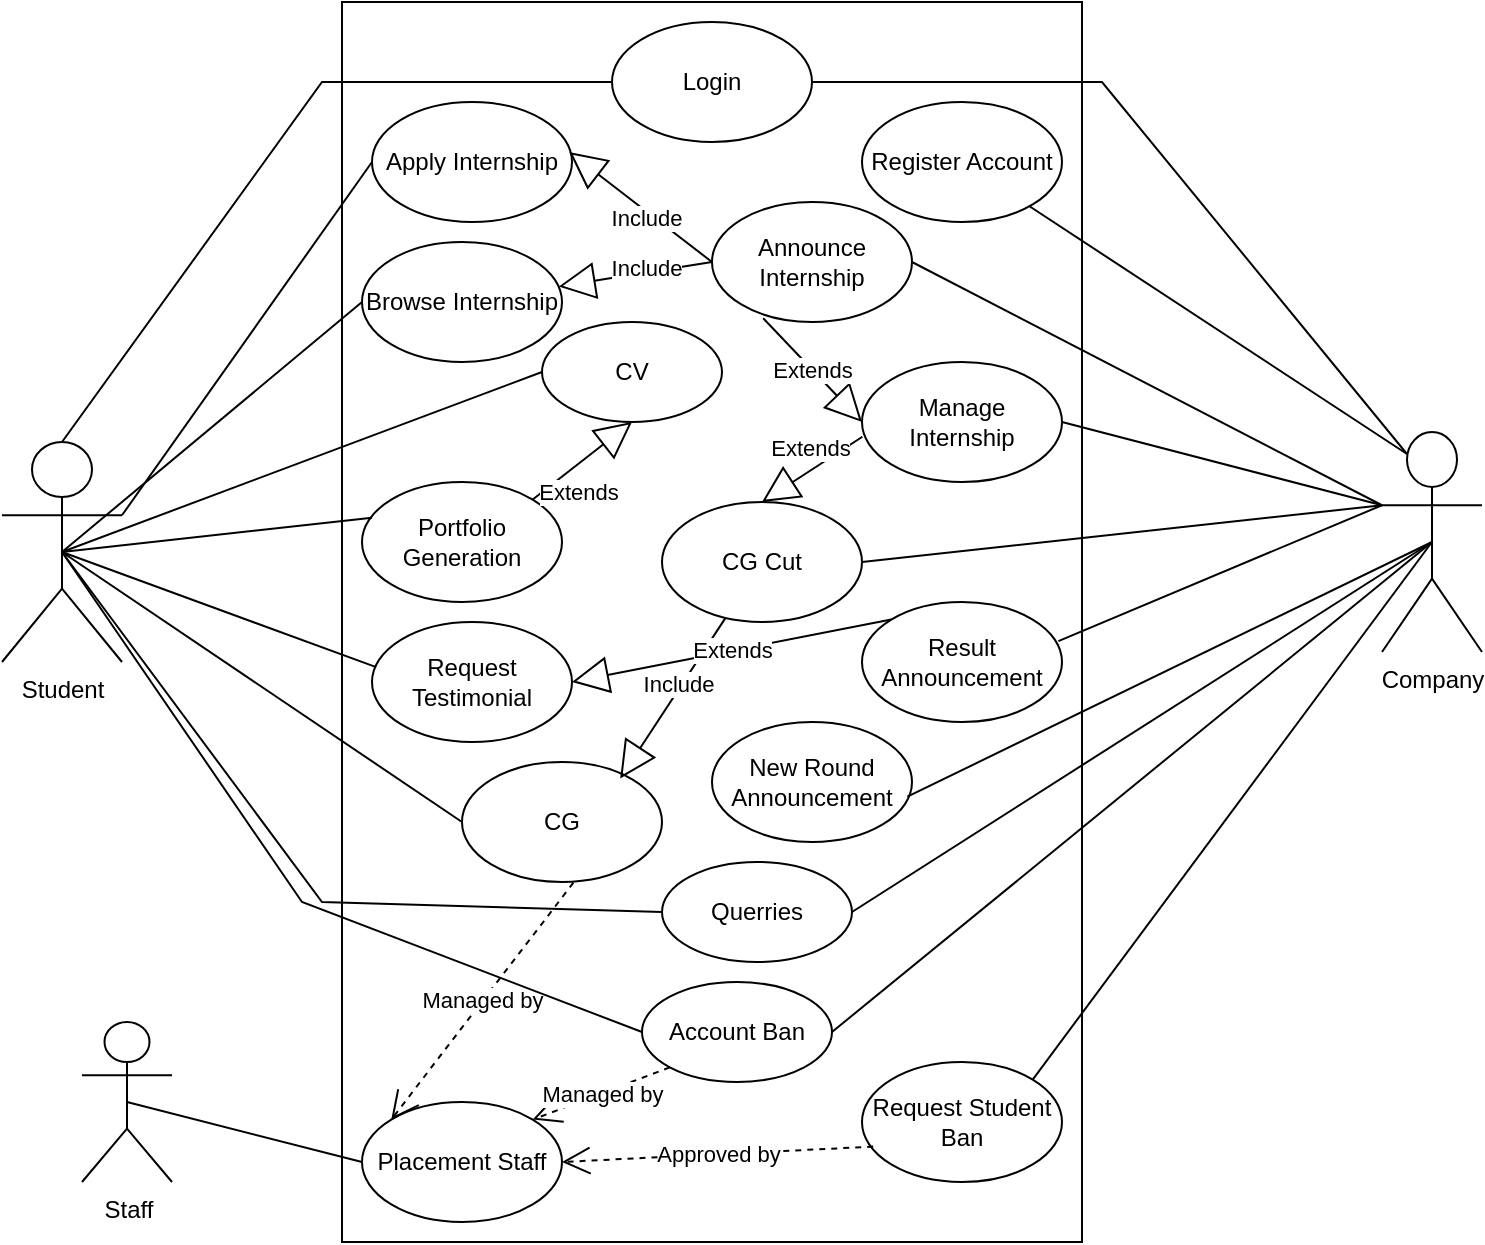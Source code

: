 <mxfile version="21.6.5" type="device">
  <diagram name="Page-1" id="r9nEY2Yy7e56UqKPWLLR">
    <mxGraphModel dx="1318" dy="673" grid="1" gridSize="10" guides="1" tooltips="1" connect="1" arrows="1" fold="1" page="1" pageScale="1" pageWidth="850" pageHeight="1100" math="0" shadow="0">
      <root>
        <mxCell id="0" />
        <mxCell id="1" parent="0" />
        <mxCell id="-XwaJixAXSmG_WCZRdY7-1" value="" style="rounded=0;whiteSpace=wrap;html=1;" parent="1" vertex="1">
          <mxGeometry x="180" width="370" height="620" as="geometry" />
        </mxCell>
        <mxCell id="-XwaJixAXSmG_WCZRdY7-4" value="Apply Internship" style="ellipse;whiteSpace=wrap;html=1;" parent="1" vertex="1">
          <mxGeometry x="195" y="50" width="100" height="60" as="geometry" />
        </mxCell>
        <mxCell id="-XwaJixAXSmG_WCZRdY7-5" value="Request Testimonial" style="ellipse;whiteSpace=wrap;html=1;" parent="1" vertex="1">
          <mxGeometry x="195" y="310" width="100" height="60" as="geometry" />
        </mxCell>
        <mxCell id="-XwaJixAXSmG_WCZRdY7-6" value="CV" style="ellipse;whiteSpace=wrap;html=1;" parent="1" vertex="1">
          <mxGeometry x="280" y="160" width="90" height="50" as="geometry" />
        </mxCell>
        <mxCell id="-XwaJixAXSmG_WCZRdY7-7" value="Portfolio Generation" style="ellipse;whiteSpace=wrap;html=1;" parent="1" vertex="1">
          <mxGeometry x="190" y="240" width="100" height="60" as="geometry" />
        </mxCell>
        <mxCell id="-XwaJixAXSmG_WCZRdY7-8" value="Browse Internship" style="ellipse;whiteSpace=wrap;html=1;" parent="1" vertex="1">
          <mxGeometry x="190" y="120" width="100" height="60" as="geometry" />
        </mxCell>
        <mxCell id="-XwaJixAXSmG_WCZRdY7-9" value="Student" style="shape=umlActor;verticalLabelPosition=bottom;verticalAlign=top;html=1;outlineConnect=0;" parent="1" vertex="1">
          <mxGeometry x="10" y="220" width="60" height="110" as="geometry" />
        </mxCell>
        <mxCell id="-XwaJixAXSmG_WCZRdY7-10" value="" style="endArrow=none;html=1;rounded=0;exitX=1;exitY=0.333;exitDx=0;exitDy=0;exitPerimeter=0;entryX=0;entryY=0.5;entryDx=0;entryDy=0;" parent="1" source="-XwaJixAXSmG_WCZRdY7-9" target="-XwaJixAXSmG_WCZRdY7-4" edge="1">
          <mxGeometry width="50" height="50" relative="1" as="geometry">
            <mxPoint x="90" y="160" as="sourcePoint" />
            <mxPoint x="180" y="270" as="targetPoint" />
          </mxGeometry>
        </mxCell>
        <mxCell id="-XwaJixAXSmG_WCZRdY7-11" value="" style="endArrow=none;html=1;rounded=0;entryX=0;entryY=0.5;entryDx=0;entryDy=0;exitX=0.5;exitY=0.5;exitDx=0;exitDy=0;exitPerimeter=0;" parent="1" source="-XwaJixAXSmG_WCZRdY7-9" target="-XwaJixAXSmG_WCZRdY7-8" edge="1">
          <mxGeometry width="50" height="50" relative="1" as="geometry">
            <mxPoint x="90" y="170" as="sourcePoint" />
            <mxPoint x="210" y="100" as="targetPoint" />
          </mxGeometry>
        </mxCell>
        <mxCell id="-XwaJixAXSmG_WCZRdY7-12" value="" style="endArrow=none;html=1;rounded=0;entryX=0;entryY=0.5;entryDx=0;entryDy=0;exitX=0.5;exitY=0.5;exitDx=0;exitDy=0;exitPerimeter=0;" parent="1" source="-XwaJixAXSmG_WCZRdY7-9" target="-XwaJixAXSmG_WCZRdY7-6" edge="1">
          <mxGeometry width="50" height="50" relative="1" as="geometry">
            <mxPoint x="75" y="180" as="sourcePoint" />
            <mxPoint x="210" y="170" as="targetPoint" />
          </mxGeometry>
        </mxCell>
        <mxCell id="-XwaJixAXSmG_WCZRdY7-13" value="" style="endArrow=none;html=1;rounded=0;exitX=0.5;exitY=0.5;exitDx=0;exitDy=0;exitPerimeter=0;entryX=0.05;entryY=0.297;entryDx=0;entryDy=0;entryPerimeter=0;" parent="1" source="-XwaJixAXSmG_WCZRdY7-9" target="-XwaJixAXSmG_WCZRdY7-7" edge="1">
          <mxGeometry width="50" height="50" relative="1" as="geometry">
            <mxPoint x="75" y="180" as="sourcePoint" />
            <mxPoint x="210" y="240" as="targetPoint" />
          </mxGeometry>
        </mxCell>
        <mxCell id="-XwaJixAXSmG_WCZRdY7-14" value="" style="endArrow=none;html=1;rounded=0;entryX=0.021;entryY=0.376;entryDx=0;entryDy=0;entryPerimeter=0;exitX=0.5;exitY=0.5;exitDx=0;exitDy=0;exitPerimeter=0;" parent="1" source="-XwaJixAXSmG_WCZRdY7-9" target="-XwaJixAXSmG_WCZRdY7-5" edge="1">
          <mxGeometry width="50" height="50" relative="1" as="geometry">
            <mxPoint x="75" y="180" as="sourcePoint" />
            <mxPoint x="215" y="298" as="targetPoint" />
          </mxGeometry>
        </mxCell>
        <mxCell id="-XwaJixAXSmG_WCZRdY7-16" value="Register Account" style="ellipse;whiteSpace=wrap;html=1;" parent="1" vertex="1">
          <mxGeometry x="440" y="50" width="100" height="60" as="geometry" />
        </mxCell>
        <mxCell id="-XwaJixAXSmG_WCZRdY7-17" value="Announce Internship" style="ellipse;whiteSpace=wrap;html=1;" parent="1" vertex="1">
          <mxGeometry x="365" y="100" width="100" height="60" as="geometry" />
        </mxCell>
        <mxCell id="-XwaJixAXSmG_WCZRdY7-18" value="Manage Internship" style="ellipse;whiteSpace=wrap;html=1;" parent="1" vertex="1">
          <mxGeometry x="440" y="180" width="100" height="60" as="geometry" />
        </mxCell>
        <mxCell id="-XwaJixAXSmG_WCZRdY7-19" value="CG Cut" style="ellipse;whiteSpace=wrap;html=1;" parent="1" vertex="1">
          <mxGeometry x="340" y="250" width="100" height="60" as="geometry" />
        </mxCell>
        <mxCell id="-XwaJixAXSmG_WCZRdY7-20" value="Result Announcement" style="ellipse;whiteSpace=wrap;html=1;" parent="1" vertex="1">
          <mxGeometry x="440" y="300" width="100" height="60" as="geometry" />
        </mxCell>
        <mxCell id="-XwaJixAXSmG_WCZRdY7-21" value="New Round Announcement" style="ellipse;whiteSpace=wrap;html=1;" parent="1" vertex="1">
          <mxGeometry x="365" y="360" width="100" height="60" as="geometry" />
        </mxCell>
        <mxCell id="-XwaJixAXSmG_WCZRdY7-22" value="Request Student Ban" style="ellipse;whiteSpace=wrap;html=1;" parent="1" vertex="1">
          <mxGeometry x="440" y="530" width="100" height="60" as="geometry" />
        </mxCell>
        <mxCell id="-XwaJixAXSmG_WCZRdY7-24" value="Company" style="shape=umlActor;verticalLabelPosition=bottom;verticalAlign=top;html=1;outlineConnect=0;" parent="1" vertex="1">
          <mxGeometry x="700" y="215" width="50" height="110" as="geometry" />
        </mxCell>
        <mxCell id="-XwaJixAXSmG_WCZRdY7-27" value="" style="endArrow=none;html=1;rounded=0;entryX=0.25;entryY=0.1;entryDx=0;entryDy=0;entryPerimeter=0;" parent="1" source="-XwaJixAXSmG_WCZRdY7-16" target="-XwaJixAXSmG_WCZRdY7-24" edge="1">
          <mxGeometry width="50" height="50" relative="1" as="geometry">
            <mxPoint x="570" y="210" as="sourcePoint" />
            <mxPoint x="670" y="260" as="targetPoint" />
          </mxGeometry>
        </mxCell>
        <mxCell id="-XwaJixAXSmG_WCZRdY7-28" value="" style="endArrow=none;html=1;rounded=0;exitX=1;exitY=0.5;exitDx=0;exitDy=0;entryX=0;entryY=0.333;entryDx=0;entryDy=0;entryPerimeter=0;" parent="1" source="-XwaJixAXSmG_WCZRdY7-17" target="-XwaJixAXSmG_WCZRdY7-24" edge="1">
          <mxGeometry width="50" height="50" relative="1" as="geometry">
            <mxPoint x="532" y="82" as="sourcePoint" />
            <mxPoint x="688" y="266" as="targetPoint" />
          </mxGeometry>
        </mxCell>
        <mxCell id="-XwaJixAXSmG_WCZRdY7-29" value="" style="endArrow=none;html=1;rounded=0;exitX=1;exitY=0.5;exitDx=0;exitDy=0;entryX=0;entryY=0.333;entryDx=0;entryDy=0;entryPerimeter=0;" parent="1" source="-XwaJixAXSmG_WCZRdY7-18" target="-XwaJixAXSmG_WCZRdY7-24" edge="1">
          <mxGeometry width="50" height="50" relative="1" as="geometry">
            <mxPoint x="460" y="160" as="sourcePoint" />
            <mxPoint x="680" y="280" as="targetPoint" />
          </mxGeometry>
        </mxCell>
        <mxCell id="-XwaJixAXSmG_WCZRdY7-30" value="" style="endArrow=none;html=1;rounded=0;exitX=1;exitY=0.5;exitDx=0;exitDy=0;entryX=0;entryY=0.333;entryDx=0;entryDy=0;entryPerimeter=0;" parent="1" source="-XwaJixAXSmG_WCZRdY7-19" target="-XwaJixAXSmG_WCZRdY7-24" edge="1">
          <mxGeometry width="50" height="50" relative="1" as="geometry">
            <mxPoint x="535" y="230" as="sourcePoint" />
            <mxPoint x="680" y="280" as="targetPoint" />
          </mxGeometry>
        </mxCell>
        <mxCell id="-XwaJixAXSmG_WCZRdY7-31" value="" style="endArrow=none;html=1;rounded=0;exitX=0.982;exitY=0.326;exitDx=0;exitDy=0;entryX=0;entryY=0.333;entryDx=0;entryDy=0;entryPerimeter=0;exitPerimeter=0;" parent="1" source="-XwaJixAXSmG_WCZRdY7-20" target="-XwaJixAXSmG_WCZRdY7-24" edge="1">
          <mxGeometry width="50" height="50" relative="1" as="geometry">
            <mxPoint x="460" y="310" as="sourcePoint" />
            <mxPoint x="680" y="280" as="targetPoint" />
          </mxGeometry>
        </mxCell>
        <mxCell id="-XwaJixAXSmG_WCZRdY7-32" value="" style="endArrow=none;html=1;rounded=0;exitX=0.977;exitY=0.622;exitDx=0;exitDy=0;entryX=0.5;entryY=0.5;entryDx=0;entryDy=0;entryPerimeter=0;exitPerimeter=0;" parent="1" source="-XwaJixAXSmG_WCZRdY7-21" target="-XwaJixAXSmG_WCZRdY7-24" edge="1">
          <mxGeometry width="50" height="50" relative="1" as="geometry">
            <mxPoint x="533" y="370" as="sourcePoint" />
            <mxPoint x="680" y="280" as="targetPoint" />
          </mxGeometry>
        </mxCell>
        <mxCell id="-XwaJixAXSmG_WCZRdY7-33" value="" style="endArrow=none;html=1;rounded=0;exitX=1;exitY=0;exitDx=0;exitDy=0;entryX=0.5;entryY=0.5;entryDx=0;entryDy=0;entryPerimeter=0;" parent="1" source="-XwaJixAXSmG_WCZRdY7-22" target="-XwaJixAXSmG_WCZRdY7-24" edge="1">
          <mxGeometry width="50" height="50" relative="1" as="geometry">
            <mxPoint x="458" y="457" as="sourcePoint" />
            <mxPoint x="680" y="280" as="targetPoint" />
          </mxGeometry>
        </mxCell>
        <mxCell id="-XwaJixAXSmG_WCZRdY7-34" value="Include" style="endArrow=block;endSize=16;endFill=0;html=1;rounded=0;exitX=0;exitY=0.5;exitDx=0;exitDy=0;" parent="1" source="-XwaJixAXSmG_WCZRdY7-17" target="-XwaJixAXSmG_WCZRdY7-8" edge="1">
          <mxGeometry x="-0.154" y="-2" width="160" relative="1" as="geometry">
            <mxPoint x="270" y="340" as="sourcePoint" />
            <mxPoint x="430" y="340" as="targetPoint" />
            <mxPoint as="offset" />
          </mxGeometry>
        </mxCell>
        <mxCell id="-XwaJixAXSmG_WCZRdY7-35" value="Include" style="endArrow=block;endSize=16;endFill=0;html=1;rounded=0;exitX=0;exitY=0.5;exitDx=0;exitDy=0;entryX=0.987;entryY=0.418;entryDx=0;entryDy=0;entryPerimeter=0;" parent="1" source="-XwaJixAXSmG_WCZRdY7-17" target="-XwaJixAXSmG_WCZRdY7-4" edge="1">
          <mxGeometry x="-0.127" y="3" width="160" relative="1" as="geometry">
            <mxPoint x="410" y="77" as="sourcePoint" />
            <mxPoint x="340" y="83" as="targetPoint" />
            <mxPoint as="offset" />
          </mxGeometry>
        </mxCell>
        <mxCell id="-XwaJixAXSmG_WCZRdY7-36" value="Extends" style="endArrow=block;endSize=16;endFill=0;html=1;rounded=0;exitX=0.256;exitY=0.969;exitDx=0;exitDy=0;exitPerimeter=0;entryX=0;entryY=0.5;entryDx=0;entryDy=0;" parent="1" source="-XwaJixAXSmG_WCZRdY7-17" target="-XwaJixAXSmG_WCZRdY7-18" edge="1">
          <mxGeometry width="160" relative="1" as="geometry">
            <mxPoint x="350" y="250" as="sourcePoint" />
            <mxPoint x="510" y="250" as="targetPoint" />
          </mxGeometry>
        </mxCell>
        <mxCell id="-XwaJixAXSmG_WCZRdY7-37" value="Extends" style="endArrow=block;endSize=16;endFill=0;html=1;rounded=0;entryX=0.5;entryY=0;entryDx=0;entryDy=0;exitX=0.002;exitY=0.623;exitDx=0;exitDy=0;exitPerimeter=0;" parent="1" source="-XwaJixAXSmG_WCZRdY7-18" target="-XwaJixAXSmG_WCZRdY7-19" edge="1">
          <mxGeometry x="-0.159" y="-9" width="160" relative="1" as="geometry">
            <mxPoint x="406" y="188" as="sourcePoint" />
            <mxPoint x="430" y="240" as="targetPoint" />
            <mxPoint as="offset" />
          </mxGeometry>
        </mxCell>
        <mxCell id="-XwaJixAXSmG_WCZRdY7-38" value="CG" style="ellipse;whiteSpace=wrap;html=1;" parent="1" vertex="1">
          <mxGeometry x="240" y="380" width="100" height="60" as="geometry" />
        </mxCell>
        <mxCell id="-XwaJixAXSmG_WCZRdY7-39" value="" style="endArrow=none;html=1;rounded=0;entryX=0;entryY=0.5;entryDx=0;entryDy=0;exitX=0.5;exitY=0.5;exitDx=0;exitDy=0;exitPerimeter=0;" parent="1" source="-XwaJixAXSmG_WCZRdY7-9" target="-XwaJixAXSmG_WCZRdY7-38" edge="1">
          <mxGeometry width="50" height="50" relative="1" as="geometry">
            <mxPoint x="45" y="210" as="sourcePoint" />
            <mxPoint x="212" y="383" as="targetPoint" />
          </mxGeometry>
        </mxCell>
        <mxCell id="-XwaJixAXSmG_WCZRdY7-40" value="Staff" style="shape=umlActor;verticalLabelPosition=bottom;verticalAlign=top;html=1;" parent="1" vertex="1">
          <mxGeometry x="50" y="510" width="45" height="80" as="geometry" />
        </mxCell>
        <mxCell id="-XwaJixAXSmG_WCZRdY7-41" value="Include" style="endArrow=block;endSize=16;endFill=0;html=1;rounded=0;entryX=0.791;entryY=0.138;entryDx=0;entryDy=0;entryPerimeter=0;" parent="1" source="-XwaJixAXSmG_WCZRdY7-19" target="-XwaJixAXSmG_WCZRdY7-38" edge="1">
          <mxGeometry x="-0.154" y="-2" width="160" relative="1" as="geometry">
            <mxPoint x="380" y="400" as="sourcePoint" />
            <mxPoint x="310" y="406" as="targetPoint" />
            <mxPoint as="offset" />
          </mxGeometry>
        </mxCell>
        <mxCell id="-XwaJixAXSmG_WCZRdY7-42" value="Extends" style="endArrow=block;endSize=16;endFill=0;html=1;rounded=0;exitX=0;exitY=0;exitDx=0;exitDy=0;entryX=1;entryY=0.5;entryDx=0;entryDy=0;" parent="1" source="-XwaJixAXSmG_WCZRdY7-20" target="-XwaJixAXSmG_WCZRdY7-5" edge="1">
          <mxGeometry width="160" relative="1" as="geometry">
            <mxPoint x="330" y="290" as="sourcePoint" />
            <mxPoint x="490" y="290" as="targetPoint" />
          </mxGeometry>
        </mxCell>
        <mxCell id="-XwaJixAXSmG_WCZRdY7-44" value="Placement Staff" style="ellipse;whiteSpace=wrap;html=1;" parent="1" vertex="1">
          <mxGeometry x="190" y="550" width="100" height="60" as="geometry" />
        </mxCell>
        <mxCell id="-XwaJixAXSmG_WCZRdY7-45" value="" style="endArrow=none;html=1;rounded=0;entryX=0.5;entryY=0.5;entryDx=0;entryDy=0;entryPerimeter=0;exitX=0;exitY=0.5;exitDx=0;exitDy=0;" parent="1" source="-XwaJixAXSmG_WCZRdY7-44" target="-XwaJixAXSmG_WCZRdY7-40" edge="1">
          <mxGeometry width="50" height="50" relative="1" as="geometry">
            <mxPoint x="270" y="670" as="sourcePoint" />
            <mxPoint x="320" y="620" as="targetPoint" />
          </mxGeometry>
        </mxCell>
        <mxCell id="-XwaJixAXSmG_WCZRdY7-47" value="Managed by" style="endArrow=open;endSize=12;dashed=1;html=1;rounded=0;entryX=0;entryY=0;entryDx=0;entryDy=0;exitX=0.557;exitY=1.006;exitDx=0;exitDy=0;exitPerimeter=0;" parent="1" source="-XwaJixAXSmG_WCZRdY7-38" target="-XwaJixAXSmG_WCZRdY7-44" edge="1">
          <mxGeometry width="160" relative="1" as="geometry">
            <mxPoint x="320" y="510" as="sourcePoint" />
            <mxPoint x="480" y="510" as="targetPoint" />
          </mxGeometry>
        </mxCell>
        <mxCell id="-XwaJixAXSmG_WCZRdY7-48" value="Approved by" style="endArrow=open;endSize=12;dashed=1;html=1;rounded=0;entryX=1;entryY=0.5;entryDx=0;entryDy=0;exitX=0.056;exitY=0.705;exitDx=0;exitDy=0;exitPerimeter=0;" parent="1" source="-XwaJixAXSmG_WCZRdY7-22" target="-XwaJixAXSmG_WCZRdY7-44" edge="1">
          <mxGeometry width="160" relative="1" as="geometry">
            <mxPoint x="266" y="490" as="sourcePoint" />
            <mxPoint x="285" y="539" as="targetPoint" />
          </mxGeometry>
        </mxCell>
        <mxCell id="-XwaJixAXSmG_WCZRdY7-49" value="Extends" style="endArrow=block;endSize=16;endFill=0;html=1;rounded=0;exitX=1;exitY=0;exitDx=0;exitDy=0;entryX=0.5;entryY=1;entryDx=0;entryDy=0;" parent="1" source="-XwaJixAXSmG_WCZRdY7-7" target="-XwaJixAXSmG_WCZRdY7-6" edge="1">
          <mxGeometry x="-0.366" y="-11" width="160" relative="1" as="geometry">
            <mxPoint x="406" y="188" as="sourcePoint" />
            <mxPoint x="430" y="240" as="targetPoint" />
            <mxPoint as="offset" />
          </mxGeometry>
        </mxCell>
        <mxCell id="-XwaJixAXSmG_WCZRdY7-50" value="Account Ban" style="ellipse;whiteSpace=wrap;html=1;" parent="1" vertex="1">
          <mxGeometry x="330" y="490" width="95" height="50" as="geometry" />
        </mxCell>
        <mxCell id="-XwaJixAXSmG_WCZRdY7-51" value="Querries" style="ellipse;whiteSpace=wrap;html=1;" parent="1" vertex="1">
          <mxGeometry x="340" y="430" width="95" height="50" as="geometry" />
        </mxCell>
        <mxCell id="-XwaJixAXSmG_WCZRdY7-53" value="" style="endArrow=none;html=1;rounded=0;exitX=1;exitY=0.5;exitDx=0;exitDy=0;entryX=0.5;entryY=0.5;entryDx=0;entryDy=0;entryPerimeter=0;" parent="1" source="-XwaJixAXSmG_WCZRdY7-51" target="-XwaJixAXSmG_WCZRdY7-24" edge="1">
          <mxGeometry width="50" height="50" relative="1" as="geometry">
            <mxPoint x="535" y="519" as="sourcePoint" />
            <mxPoint x="695" y="290" as="targetPoint" />
          </mxGeometry>
        </mxCell>
        <mxCell id="-XwaJixAXSmG_WCZRdY7-54" value="" style="endArrow=none;html=1;rounded=0;entryX=0;entryY=0.5;entryDx=0;entryDy=0;exitX=0.5;exitY=0.5;exitDx=0;exitDy=0;exitPerimeter=0;" parent="1" source="-XwaJixAXSmG_WCZRdY7-9" target="-XwaJixAXSmG_WCZRdY7-51" edge="1">
          <mxGeometry width="50" height="50" relative="1" as="geometry">
            <mxPoint x="45" y="270" as="sourcePoint" />
            <mxPoint x="230" y="460" as="targetPoint" />
            <Array as="points">
              <mxPoint x="170" y="450" />
            </Array>
          </mxGeometry>
        </mxCell>
        <mxCell id="-XwaJixAXSmG_WCZRdY7-55" value="" style="endArrow=none;html=1;rounded=0;exitX=1;exitY=0.5;exitDx=0;exitDy=0;entryX=0.5;entryY=0.5;entryDx=0;entryDy=0;entryPerimeter=0;" parent="1" source="-XwaJixAXSmG_WCZRdY7-50" target="-XwaJixAXSmG_WCZRdY7-24" edge="1">
          <mxGeometry width="50" height="50" relative="1" as="geometry">
            <mxPoint x="445" y="465" as="sourcePoint" />
            <mxPoint x="695" y="290" as="targetPoint" />
          </mxGeometry>
        </mxCell>
        <mxCell id="-XwaJixAXSmG_WCZRdY7-56" value="" style="endArrow=none;html=1;rounded=0;entryX=0;entryY=0.5;entryDx=0;entryDy=0;exitX=0.5;exitY=0.5;exitDx=0;exitDy=0;exitPerimeter=0;" parent="1" source="-XwaJixAXSmG_WCZRdY7-9" target="-XwaJixAXSmG_WCZRdY7-50" edge="1">
          <mxGeometry width="50" height="50" relative="1" as="geometry">
            <mxPoint x="45" y="270" as="sourcePoint" />
            <mxPoint x="350" y="465" as="targetPoint" />
            <Array as="points">
              <mxPoint x="160" y="450" />
            </Array>
          </mxGeometry>
        </mxCell>
        <mxCell id="-XwaJixAXSmG_WCZRdY7-58" value="Managed by" style="endArrow=open;endSize=12;dashed=1;html=1;rounded=0;entryX=1;entryY=0;entryDx=0;entryDy=0;exitX=0;exitY=1;exitDx=0;exitDy=0;" parent="1" source="-XwaJixAXSmG_WCZRdY7-50" target="-XwaJixAXSmG_WCZRdY7-44" edge="1">
          <mxGeometry width="160" relative="1" as="geometry">
            <mxPoint x="306" y="450" as="sourcePoint" />
            <mxPoint x="215" y="569" as="targetPoint" />
          </mxGeometry>
        </mxCell>
        <mxCell id="HW9doIUCbIFeV94K2nqR-1" value="Login" style="ellipse;whiteSpace=wrap;html=1;" vertex="1" parent="1">
          <mxGeometry x="315" y="10" width="100" height="60" as="geometry" />
        </mxCell>
        <mxCell id="HW9doIUCbIFeV94K2nqR-2" value="" style="endArrow=none;html=1;rounded=0;exitX=0.5;exitY=0;exitDx=0;exitDy=0;exitPerimeter=0;entryX=0;entryY=0.5;entryDx=0;entryDy=0;" edge="1" parent="1" source="-XwaJixAXSmG_WCZRdY7-9" target="HW9doIUCbIFeV94K2nqR-1">
          <mxGeometry width="50" height="50" relative="1" as="geometry">
            <mxPoint x="80" y="267" as="sourcePoint" />
            <mxPoint x="205" y="90" as="targetPoint" />
            <Array as="points">
              <mxPoint x="170" y="40" />
            </Array>
          </mxGeometry>
        </mxCell>
        <mxCell id="HW9doIUCbIFeV94K2nqR-3" value="" style="endArrow=none;html=1;rounded=0;entryX=0.25;entryY=0.1;entryDx=0;entryDy=0;entryPerimeter=0;exitX=1;exitY=0.5;exitDx=0;exitDy=0;" edge="1" parent="1" source="HW9doIUCbIFeV94K2nqR-1" target="-XwaJixAXSmG_WCZRdY7-24">
          <mxGeometry width="50" height="50" relative="1" as="geometry">
            <mxPoint x="534" y="112" as="sourcePoint" />
            <mxPoint x="723" y="236" as="targetPoint" />
            <Array as="points">
              <mxPoint x="560" y="40" />
            </Array>
          </mxGeometry>
        </mxCell>
      </root>
    </mxGraphModel>
  </diagram>
</mxfile>
